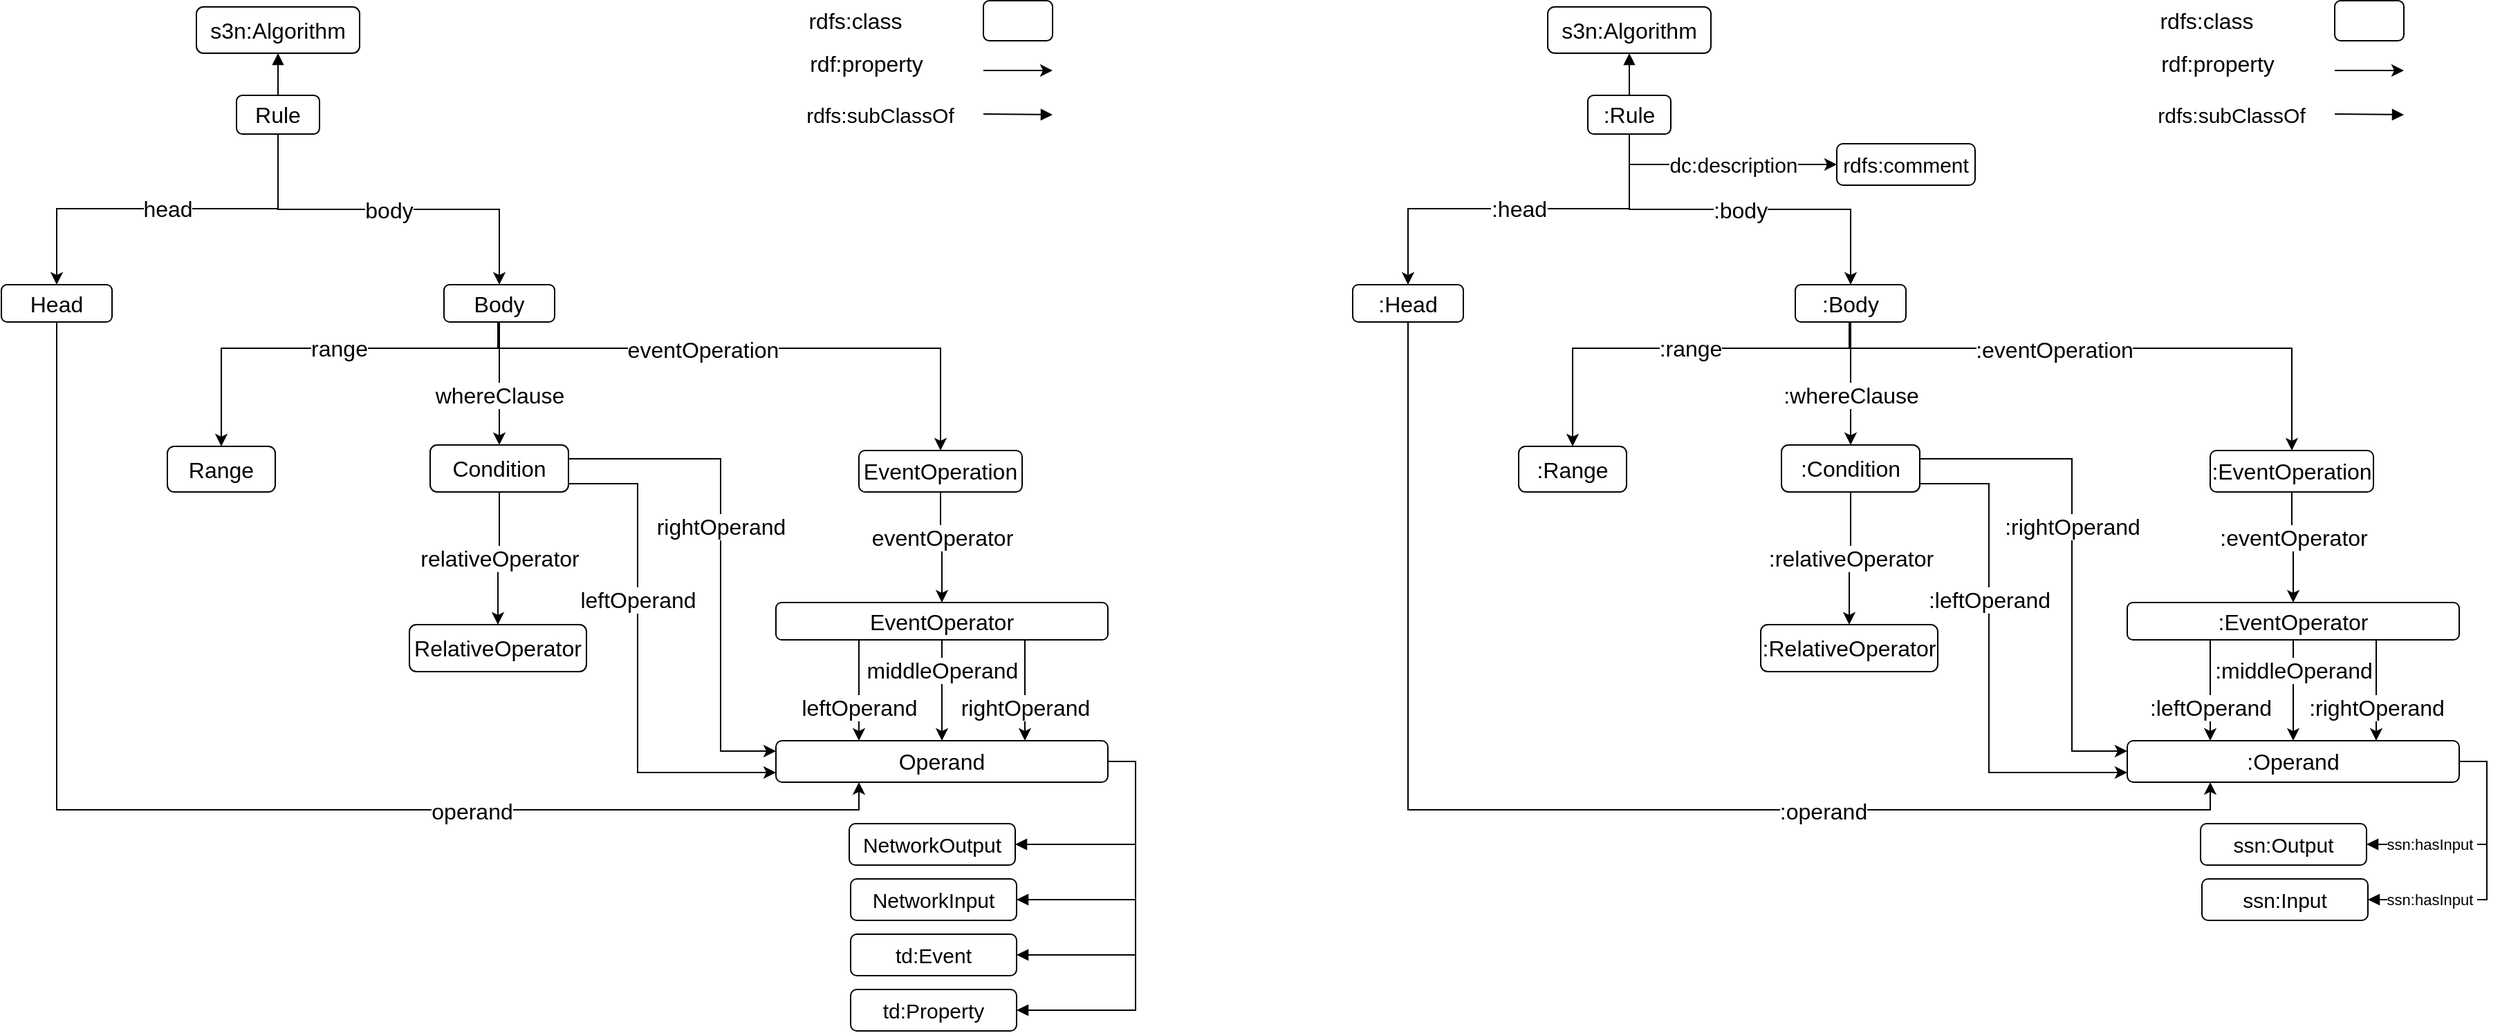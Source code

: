 <mxfile version="14.9.6" type="github">
  <diagram id="hXH0b08AQQ2d4b1TRlAv" name="Page-1">
    <mxGraphModel dx="1452" dy="494" grid="1" gridSize="10" guides="1" tooltips="1" connect="1" arrows="1" fold="1" page="1" pageScale="1" pageWidth="850" pageHeight="1100" math="0" shadow="0">
      <root>
        <mxCell id="0" />
        <mxCell id="1" parent="0" />
        <mxCell id="DkS0qUybiG9C6d9SKH95-21" value="&lt;div style=&quot;font-size: 16px;&quot;&gt;head&lt;/div&gt;" style="edgeStyle=orthogonalEdgeStyle;rounded=0;orthogonalLoop=1;jettySize=auto;html=1;exitX=0.5;exitY=1;exitDx=0;exitDy=0;entryX=0.5;entryY=0;entryDx=0;entryDy=0;fontSize=16;" parent="1" source="Xk2s04xOXf3aWBStU-uE-1" target="DkS0qUybiG9C6d9SKH95-1" edge="1">
          <mxGeometry relative="1" as="geometry">
            <Array as="points">
              <mxPoint x="213" y="175" />
              <mxPoint x="53" y="175" />
            </Array>
          </mxGeometry>
        </mxCell>
        <mxCell id="DkS0qUybiG9C6d9SKH95-59" value="body" style="edgeStyle=orthogonalEdgeStyle;rounded=0;orthogonalLoop=1;jettySize=auto;html=1;exitX=0.5;exitY=1;exitDx=0;exitDy=0;entryX=0.5;entryY=0;entryDx=0;entryDy=0;fontSize=16;" parent="1" source="Xk2s04xOXf3aWBStU-uE-1" target="DkS0qUybiG9C6d9SKH95-2" edge="1">
          <mxGeometry relative="1" as="geometry" />
        </mxCell>
        <mxCell id="DkS0qUybiG9C6d9SKH95-69" value="" style="edgeStyle=orthogonalEdgeStyle;rounded=0;orthogonalLoop=1;jettySize=auto;html=1;fontSize=16;endArrow=block;endFill=1;" parent="1" source="Xk2s04xOXf3aWBStU-uE-1" target="DkS0qUybiG9C6d9SKH95-67" edge="1">
          <mxGeometry relative="1" as="geometry" />
        </mxCell>
        <mxCell id="Xk2s04xOXf3aWBStU-uE-1" value="Rule" style="rounded=1;whiteSpace=wrap;html=1;fontSize=16;" parent="1" vertex="1">
          <mxGeometry x="183" y="93" width="60" height="28" as="geometry" />
        </mxCell>
        <mxCell id="DkS0qUybiG9C6d9SKH95-56" style="edgeStyle=orthogonalEdgeStyle;rounded=0;orthogonalLoop=1;jettySize=auto;html=1;exitX=0.5;exitY=1;exitDx=0;exitDy=0;entryX=0.25;entryY=1;entryDx=0;entryDy=0;fontSize=16;" parent="1" source="DkS0qUybiG9C6d9SKH95-1" target="DkS0qUybiG9C6d9SKH95-33" edge="1">
          <mxGeometry relative="1" as="geometry" />
        </mxCell>
        <mxCell id="DkS0qUybiG9C6d9SKH95-58" value="operand" style="edgeLabel;html=1;align=center;verticalAlign=middle;resizable=0;points=[];fontSize=16;" parent="DkS0qUybiG9C6d9SKH95-56" vertex="1" connectable="0">
          <mxGeometry x="0.369" y="-1" relative="1" as="geometry">
            <mxPoint as="offset" />
          </mxGeometry>
        </mxCell>
        <mxCell id="DkS0qUybiG9C6d9SKH95-1" value="Head" style="rounded=1;whiteSpace=wrap;html=1;fontSize=16;" parent="1" vertex="1">
          <mxGeometry x="13" y="230" width="80" height="27" as="geometry" />
        </mxCell>
        <mxCell id="DkS0qUybiG9C6d9SKH95-25" style="edgeStyle=orthogonalEdgeStyle;rounded=0;orthogonalLoop=1;jettySize=auto;html=1;exitX=0.5;exitY=1;exitDx=0;exitDy=0;fontSize=16;" parent="1" source="DkS0qUybiG9C6d9SKH95-2" target="DkS0qUybiG9C6d9SKH95-4" edge="1">
          <mxGeometry relative="1" as="geometry">
            <Array as="points">
              <mxPoint x="372" y="276" />
              <mxPoint x="692" y="276" />
            </Array>
          </mxGeometry>
        </mxCell>
        <mxCell id="DkS0qUybiG9C6d9SKH95-26" value="eventOperation" style="edgeLabel;html=1;align=center;verticalAlign=middle;resizable=0;points=[];fontSize=16;" parent="DkS0qUybiG9C6d9SKH95-25" vertex="1" connectable="0">
          <mxGeometry x="-0.579" y="-1" relative="1" as="geometry">
            <mxPoint x="81" as="offset" />
          </mxGeometry>
        </mxCell>
        <mxCell id="DkS0qUybiG9C6d9SKH95-39" value="whereClause" style="edgeStyle=orthogonalEdgeStyle;rounded=0;orthogonalLoop=1;jettySize=auto;html=1;exitX=0.5;exitY=1;exitDx=0;exitDy=0;entryX=0.5;entryY=0;entryDx=0;entryDy=0;fontSize=16;" parent="1" source="DkS0qUybiG9C6d9SKH95-2" target="DkS0qUybiG9C6d9SKH95-7" edge="1">
          <mxGeometry x="0.191" relative="1" as="geometry">
            <mxPoint as="offset" />
          </mxGeometry>
        </mxCell>
        <mxCell id="DkS0qUybiG9C6d9SKH95-49" style="edgeStyle=orthogonalEdgeStyle;rounded=0;orthogonalLoop=1;jettySize=auto;html=1;exitX=0.5;exitY=1;exitDx=0;exitDy=0;fontSize=16;entryX=0.5;entryY=0;entryDx=0;entryDy=0;" parent="1" source="DkS0qUybiG9C6d9SKH95-2" target="DkS0qUybiG9C6d9SKH95-8" edge="1">
          <mxGeometry relative="1" as="geometry">
            <Array as="points">
              <mxPoint x="372" y="276" />
              <mxPoint x="152" y="276" />
            </Array>
          </mxGeometry>
        </mxCell>
        <mxCell id="DkS0qUybiG9C6d9SKH95-50" value="range" style="edgeLabel;html=1;align=center;verticalAlign=middle;resizable=0;points=[];fontSize=16;" parent="DkS0qUybiG9C6d9SKH95-49" vertex="1" connectable="0">
          <mxGeometry x="0.184" y="3" relative="1" as="geometry">
            <mxPoint x="37" y="-3" as="offset" />
          </mxGeometry>
        </mxCell>
        <mxCell id="DkS0qUybiG9C6d9SKH95-2" value="Body" style="rounded=1;whiteSpace=wrap;html=1;fontSize=16;" parent="1" vertex="1">
          <mxGeometry x="333" y="230" width="80" height="27" as="geometry" />
        </mxCell>
        <mxCell id="DkS0qUybiG9C6d9SKH95-28" style="edgeStyle=orthogonalEdgeStyle;rounded=0;orthogonalLoop=1;jettySize=auto;html=1;exitX=0.5;exitY=1;exitDx=0;exitDy=0;entryX=0.5;entryY=0;entryDx=0;entryDy=0;fontSize=16;" parent="1" source="DkS0qUybiG9C6d9SKH95-4" target="DkS0qUybiG9C6d9SKH95-27" edge="1">
          <mxGeometry relative="1" as="geometry" />
        </mxCell>
        <mxCell id="DkS0qUybiG9C6d9SKH95-29" value="eventOperator" style="edgeLabel;html=1;align=center;verticalAlign=middle;resizable=0;points=[];fontSize=16;" parent="DkS0qUybiG9C6d9SKH95-28" vertex="1" connectable="0">
          <mxGeometry x="-0.19" y="-3" relative="1" as="geometry">
            <mxPoint x="4" as="offset" />
          </mxGeometry>
        </mxCell>
        <mxCell id="DkS0qUybiG9C6d9SKH95-4" value="&lt;font style=&quot;font-size: 16px;&quot;&gt;EventOperation&lt;/font&gt;" style="rounded=1;whiteSpace=wrap;html=1;fontSize=16;" parent="1" vertex="1">
          <mxGeometry x="633" y="350" width="118" height="30" as="geometry" />
        </mxCell>
        <mxCell id="DkS0qUybiG9C6d9SKH95-43" value="relativeOperator" style="edgeStyle=orthogonalEdgeStyle;rounded=0;orthogonalLoop=1;jettySize=auto;html=1;exitX=0.5;exitY=1;exitDx=0;exitDy=0;entryX=0.5;entryY=0;entryDx=0;entryDy=0;fontSize=16;" parent="1" source="DkS0qUybiG9C6d9SKH95-7" target="DkS0qUybiG9C6d9SKH95-32" edge="1">
          <mxGeometry relative="1" as="geometry" />
        </mxCell>
        <mxCell id="DkS0qUybiG9C6d9SKH95-61" value="leftOperand" style="edgeStyle=orthogonalEdgeStyle;rounded=0;orthogonalLoop=1;jettySize=auto;html=1;exitX=1;exitY=0.75;exitDx=0;exitDy=0;entryX=0;entryY=0.75;entryDx=0;entryDy=0;fontSize=16;" parent="1" source="DkS0qUybiG9C6d9SKH95-7" target="DkS0qUybiG9C6d9SKH95-33" edge="1">
          <mxGeometry x="-0.25" relative="1" as="geometry">
            <Array as="points">
              <mxPoint x="423" y="374" />
              <mxPoint x="473" y="374" />
              <mxPoint x="473" y="583" />
              <mxPoint x="573" y="583" />
            </Array>
            <mxPoint as="offset" />
            <mxPoint x="431" y="373.75" as="sourcePoint" />
            <mxPoint x="573" y="587.75" as="targetPoint" />
          </mxGeometry>
        </mxCell>
        <mxCell id="DkS0qUybiG9C6d9SKH95-62" value="rightOperand" style="edgeStyle=orthogonalEdgeStyle;rounded=0;orthogonalLoop=1;jettySize=auto;html=1;exitX=1;exitY=0.25;exitDx=0;exitDy=0;fontSize=16;entryX=0;entryY=0.25;entryDx=0;entryDy=0;" parent="1" source="DkS0qUybiG9C6d9SKH95-7" target="DkS0qUybiG9C6d9SKH95-33" edge="1">
          <mxGeometry x="-0.116" relative="1" as="geometry">
            <Array as="points">
              <mxPoint x="431" y="356" />
              <mxPoint x="533" y="356" />
              <mxPoint x="533" y="568" />
              <mxPoint x="573" y="568" />
            </Array>
            <mxPoint as="offset" />
            <mxPoint x="533" y="520" as="targetPoint" />
          </mxGeometry>
        </mxCell>
        <mxCell id="DkS0qUybiG9C6d9SKH95-7" value="Condition" style="rounded=1;whiteSpace=wrap;html=1;fontSize=16;" parent="1" vertex="1">
          <mxGeometry x="323" y="346" width="100" height="34" as="geometry" />
        </mxCell>
        <mxCell id="DkS0qUybiG9C6d9SKH95-8" value="Range" style="rounded=1;whiteSpace=wrap;html=1;fontSize=16;" parent="1" vertex="1">
          <mxGeometry x="133" y="347" width="78" height="33" as="geometry" />
        </mxCell>
        <mxCell id="DkS0qUybiG9C6d9SKH95-36" value="middleOperand" style="edgeStyle=orthogonalEdgeStyle;rounded=0;orthogonalLoop=1;jettySize=auto;html=1;exitX=0.5;exitY=1;exitDx=0;exitDy=0;entryX=0.5;entryY=0;entryDx=0;entryDy=0;fontSize=16;" parent="1" source="DkS0qUybiG9C6d9SKH95-27" target="DkS0qUybiG9C6d9SKH95-33" edge="1">
          <mxGeometry x="-0.397" relative="1" as="geometry">
            <mxPoint as="offset" />
          </mxGeometry>
        </mxCell>
        <mxCell id="DkS0qUybiG9C6d9SKH95-37" value="rightOperand" style="edgeStyle=orthogonalEdgeStyle;rounded=0;orthogonalLoop=1;jettySize=auto;html=1;exitX=0.75;exitY=1;exitDx=0;exitDy=0;entryX=0.75;entryY=0;entryDx=0;entryDy=0;fontSize=16;" parent="1" source="DkS0qUybiG9C6d9SKH95-27" target="DkS0qUybiG9C6d9SKH95-33" edge="1">
          <mxGeometry x="0.343" relative="1" as="geometry">
            <mxPoint as="offset" />
          </mxGeometry>
        </mxCell>
        <mxCell id="DkS0qUybiG9C6d9SKH95-38" value="leftOperand" style="edgeStyle=orthogonalEdgeStyle;rounded=0;orthogonalLoop=1;jettySize=auto;html=1;exitX=0.25;exitY=1;exitDx=0;exitDy=0;entryX=0.25;entryY=0;entryDx=0;entryDy=0;fontSize=16;" parent="1" source="DkS0qUybiG9C6d9SKH95-27" target="DkS0qUybiG9C6d9SKH95-33" edge="1">
          <mxGeometry x="0.343" relative="1" as="geometry">
            <Array as="points">
              <mxPoint x="633" y="487" />
              <mxPoint x="633" y="560" />
            </Array>
            <mxPoint as="offset" />
          </mxGeometry>
        </mxCell>
        <mxCell id="DkS0qUybiG9C6d9SKH95-27" value="EventOperator" style="rounded=1;whiteSpace=wrap;html=1;fontSize=16;" parent="1" vertex="1">
          <mxGeometry x="573" y="460" width="240" height="27" as="geometry" />
        </mxCell>
        <mxCell id="DkS0qUybiG9C6d9SKH95-32" value="RelativeOperator" style="rounded=1;whiteSpace=wrap;html=1;fontSize=16;" parent="1" vertex="1">
          <mxGeometry x="308" y="476" width="128" height="34" as="geometry" />
        </mxCell>
        <mxCell id="0NEytiDxtr_dVIwIbHbm-5" style="edgeStyle=orthogonalEdgeStyle;rounded=0;orthogonalLoop=1;jettySize=auto;html=1;exitX=1;exitY=0.5;exitDx=0;exitDy=0;entryX=1;entryY=0.5;entryDx=0;entryDy=0;endArrow=block;endFill=1;" parent="1" source="DkS0qUybiG9C6d9SKH95-33" target="0NEytiDxtr_dVIwIbHbm-3" edge="1">
          <mxGeometry relative="1" as="geometry" />
        </mxCell>
        <mxCell id="0NEytiDxtr_dVIwIbHbm-9" style="edgeStyle=orthogonalEdgeStyle;rounded=0;orthogonalLoop=1;jettySize=auto;html=1;exitX=1;exitY=0.5;exitDx=0;exitDy=0;entryX=1;entryY=0.5;entryDx=0;entryDy=0;endArrow=block;endFill=1;" parent="1" source="DkS0qUybiG9C6d9SKH95-33" target="0NEytiDxtr_dVIwIbHbm-4" edge="1">
          <mxGeometry relative="1" as="geometry" />
        </mxCell>
        <mxCell id="0NEytiDxtr_dVIwIbHbm-10" style="edgeStyle=orthogonalEdgeStyle;rounded=0;orthogonalLoop=1;jettySize=auto;html=1;exitX=1;exitY=0.5;exitDx=0;exitDy=0;entryX=1;entryY=0.5;entryDx=0;entryDy=0;endArrow=block;endFill=1;" parent="1" source="DkS0qUybiG9C6d9SKH95-33" target="0NEytiDxtr_dVIwIbHbm-7" edge="1">
          <mxGeometry relative="1" as="geometry" />
        </mxCell>
        <mxCell id="0NEytiDxtr_dVIwIbHbm-11" style="edgeStyle=orthogonalEdgeStyle;rounded=0;orthogonalLoop=1;jettySize=auto;html=1;exitX=1;exitY=0.5;exitDx=0;exitDy=0;entryX=1;entryY=0.5;entryDx=0;entryDy=0;endArrow=block;endFill=1;" parent="1" source="DkS0qUybiG9C6d9SKH95-33" target="0NEytiDxtr_dVIwIbHbm-8" edge="1">
          <mxGeometry relative="1" as="geometry" />
        </mxCell>
        <mxCell id="DkS0qUybiG9C6d9SKH95-33" value="&lt;font style=&quot;font-size: 16px;&quot;&gt;Operand&lt;/font&gt;" style="rounded=1;whiteSpace=wrap;html=1;fontSize=16;" parent="1" vertex="1">
          <mxGeometry x="573" y="560" width="240" height="30" as="geometry" />
        </mxCell>
        <mxCell id="DkS0qUybiG9C6d9SKH95-63" value="" style="rounded=1;whiteSpace=wrap;html=1;fontSize=16;" parent="1" vertex="1">
          <mxGeometry x="723" y="24.5" width="50" height="29" as="geometry" />
        </mxCell>
        <mxCell id="DkS0qUybiG9C6d9SKH95-64" value="rdfs:class" style="text;html=1;align=center;verticalAlign=middle;resizable=0;points=[];autosize=1;strokeColor=none;fontSize=16;" parent="1" vertex="1">
          <mxGeometry x="590" y="29" width="80" height="20" as="geometry" />
        </mxCell>
        <mxCell id="DkS0qUybiG9C6d9SKH95-65" value="rdf:property" style="text;html=1;align=center;verticalAlign=middle;resizable=0;points=[];autosize=1;strokeColor=none;fontSize=16;" parent="1" vertex="1">
          <mxGeometry x="588" y="60" width="100" height="20" as="geometry" />
        </mxCell>
        <mxCell id="DkS0qUybiG9C6d9SKH95-66" value="" style="endArrow=classic;html=1;fontSize=16;" parent="1" edge="1">
          <mxGeometry width="50" height="50" relative="1" as="geometry">
            <mxPoint x="723" y="75" as="sourcePoint" />
            <mxPoint x="773" y="75" as="targetPoint" />
          </mxGeometry>
        </mxCell>
        <mxCell id="DkS0qUybiG9C6d9SKH95-67" value="s3n:Algorithm" style="rounded=1;whiteSpace=wrap;html=1;fontSize=16;" parent="1" vertex="1">
          <mxGeometry x="154" y="29" width="118" height="33.5" as="geometry" />
        </mxCell>
        <mxCell id="DkS0qUybiG9C6d9SKH95-71" value="rdfs:subClassOf" style="text;html=1;align=center;verticalAlign=middle;resizable=0;points=[];autosize=1;strokeColor=none;fontSize=15;" parent="1" vertex="1">
          <mxGeometry x="588" y="97" width="120" height="20" as="geometry" />
        </mxCell>
        <mxCell id="DkS0qUybiG9C6d9SKH95-72" value="" style="endArrow=block;html=1;fontSize=16;endFill=1;" parent="1" edge="1">
          <mxGeometry width="50" height="50" relative="1" as="geometry">
            <mxPoint x="723" y="106.5" as="sourcePoint" />
            <mxPoint x="773" y="107" as="targetPoint" />
          </mxGeometry>
        </mxCell>
        <mxCell id="0NEytiDxtr_dVIwIbHbm-3" value="NetworkOutput" style="rounded=1;whiteSpace=wrap;html=1;fontSize=15;" parent="1" vertex="1">
          <mxGeometry x="626" y="620" width="120" height="30" as="geometry" />
        </mxCell>
        <mxCell id="0NEytiDxtr_dVIwIbHbm-4" value="NetworkInput" style="rounded=1;whiteSpace=wrap;html=1;fontSize=15;" parent="1" vertex="1">
          <mxGeometry x="627" y="660" width="120" height="30" as="geometry" />
        </mxCell>
        <mxCell id="0NEytiDxtr_dVIwIbHbm-7" value="td:Event" style="rounded=1;whiteSpace=wrap;html=1;fontSize=15;" parent="1" vertex="1">
          <mxGeometry x="627" y="700" width="120" height="30" as="geometry" />
        </mxCell>
        <mxCell id="0NEytiDxtr_dVIwIbHbm-8" value="td:Property" style="rounded=1;whiteSpace=wrap;html=1;fontSize=15;" parent="1" vertex="1">
          <mxGeometry x="627" y="740" width="120" height="30" as="geometry" />
        </mxCell>
        <mxCell id="CYrAf00t9bVjjDzuwgGf-1" value="&lt;div style=&quot;font-size: 16px&quot;&gt;:head&lt;/div&gt;" style="edgeStyle=orthogonalEdgeStyle;rounded=0;orthogonalLoop=1;jettySize=auto;html=1;exitX=0.5;exitY=1;exitDx=0;exitDy=0;entryX=0.5;entryY=0;entryDx=0;entryDy=0;fontSize=16;" parent="1" source="CYrAf00t9bVjjDzuwgGf-4" target="CYrAf00t9bVjjDzuwgGf-7" edge="1">
          <mxGeometry relative="1" as="geometry">
            <Array as="points">
              <mxPoint x="1190" y="175" />
              <mxPoint x="1030" y="175" />
            </Array>
          </mxGeometry>
        </mxCell>
        <mxCell id="CYrAf00t9bVjjDzuwgGf-2" value=":body" style="edgeStyle=orthogonalEdgeStyle;rounded=0;orthogonalLoop=1;jettySize=auto;html=1;exitX=0.5;exitY=1;exitDx=0;exitDy=0;entryX=0.5;entryY=0;entryDx=0;entryDy=0;fontSize=16;" parent="1" source="CYrAf00t9bVjjDzuwgGf-4" target="CYrAf00t9bVjjDzuwgGf-13" edge="1">
          <mxGeometry relative="1" as="geometry" />
        </mxCell>
        <mxCell id="CYrAf00t9bVjjDzuwgGf-3" value="" style="edgeStyle=orthogonalEdgeStyle;rounded=0;orthogonalLoop=1;jettySize=auto;html=1;fontSize=16;endArrow=block;endFill=1;" parent="1" source="CYrAf00t9bVjjDzuwgGf-4" target="CYrAf00t9bVjjDzuwgGf-36" edge="1">
          <mxGeometry relative="1" as="geometry" />
        </mxCell>
        <mxCell id="CYrAf00t9bVjjDzuwgGf-4" value=":Rule" style="rounded=1;whiteSpace=wrap;html=1;fontSize=16;" parent="1" vertex="1">
          <mxGeometry x="1160" y="93" width="60" height="28" as="geometry" />
        </mxCell>
        <mxCell id="CYrAf00t9bVjjDzuwgGf-5" style="edgeStyle=orthogonalEdgeStyle;rounded=0;orthogonalLoop=1;jettySize=auto;html=1;exitX=0.5;exitY=1;exitDx=0;exitDy=0;entryX=0.25;entryY=1;entryDx=0;entryDy=0;fontSize=16;" parent="1" source="CYrAf00t9bVjjDzuwgGf-7" target="CYrAf00t9bVjjDzuwgGf-31" edge="1">
          <mxGeometry relative="1" as="geometry" />
        </mxCell>
        <mxCell id="CYrAf00t9bVjjDzuwgGf-6" value=":operand" style="edgeLabel;html=1;align=center;verticalAlign=middle;resizable=0;points=[];fontSize=16;" parent="CYrAf00t9bVjjDzuwgGf-5" vertex="1" connectable="0">
          <mxGeometry x="0.369" y="-1" relative="1" as="geometry">
            <mxPoint as="offset" />
          </mxGeometry>
        </mxCell>
        <mxCell id="CYrAf00t9bVjjDzuwgGf-7" value=":Head" style="rounded=1;whiteSpace=wrap;html=1;fontSize=16;" parent="1" vertex="1">
          <mxGeometry x="990" y="230" width="80" height="27" as="geometry" />
        </mxCell>
        <mxCell id="CYrAf00t9bVjjDzuwgGf-8" style="edgeStyle=orthogonalEdgeStyle;rounded=0;orthogonalLoop=1;jettySize=auto;html=1;exitX=0.5;exitY=1;exitDx=0;exitDy=0;fontSize=16;" parent="1" source="CYrAf00t9bVjjDzuwgGf-13" target="CYrAf00t9bVjjDzuwgGf-16" edge="1">
          <mxGeometry relative="1" as="geometry">
            <Array as="points">
              <mxPoint x="1349" y="276" />
              <mxPoint x="1669" y="276" />
            </Array>
          </mxGeometry>
        </mxCell>
        <mxCell id="CYrAf00t9bVjjDzuwgGf-9" value=":eventOperation" style="edgeLabel;html=1;align=center;verticalAlign=middle;resizable=0;points=[];fontSize=16;" parent="CYrAf00t9bVjjDzuwgGf-8" vertex="1" connectable="0">
          <mxGeometry x="-0.579" y="-1" relative="1" as="geometry">
            <mxPoint x="81" as="offset" />
          </mxGeometry>
        </mxCell>
        <mxCell id="CYrAf00t9bVjjDzuwgGf-10" value=":whereClause" style="edgeStyle=orthogonalEdgeStyle;rounded=0;orthogonalLoop=1;jettySize=auto;html=1;exitX=0.5;exitY=1;exitDx=0;exitDy=0;entryX=0.5;entryY=0;entryDx=0;entryDy=0;fontSize=16;" parent="1" source="CYrAf00t9bVjjDzuwgGf-13" target="CYrAf00t9bVjjDzuwgGf-20" edge="1">
          <mxGeometry x="0.191" relative="1" as="geometry">
            <mxPoint as="offset" />
          </mxGeometry>
        </mxCell>
        <mxCell id="CYrAf00t9bVjjDzuwgGf-11" style="edgeStyle=orthogonalEdgeStyle;rounded=0;orthogonalLoop=1;jettySize=auto;html=1;exitX=0.5;exitY=1;exitDx=0;exitDy=0;fontSize=16;entryX=0.5;entryY=0;entryDx=0;entryDy=0;" parent="1" source="CYrAf00t9bVjjDzuwgGf-13" target="CYrAf00t9bVjjDzuwgGf-21" edge="1">
          <mxGeometry relative="1" as="geometry">
            <Array as="points">
              <mxPoint x="1349" y="276" />
              <mxPoint x="1129" y="276" />
            </Array>
          </mxGeometry>
        </mxCell>
        <mxCell id="CYrAf00t9bVjjDzuwgGf-12" value=":range" style="edgeLabel;html=1;align=center;verticalAlign=middle;resizable=0;points=[];fontSize=16;" parent="CYrAf00t9bVjjDzuwgGf-11" vertex="1" connectable="0">
          <mxGeometry x="0.184" y="3" relative="1" as="geometry">
            <mxPoint x="37" y="-3" as="offset" />
          </mxGeometry>
        </mxCell>
        <mxCell id="CYrAf00t9bVjjDzuwgGf-13" value=":Body" style="rounded=1;whiteSpace=wrap;html=1;fontSize=16;" parent="1" vertex="1">
          <mxGeometry x="1310" y="230" width="80" height="27" as="geometry" />
        </mxCell>
        <mxCell id="CYrAf00t9bVjjDzuwgGf-14" style="edgeStyle=orthogonalEdgeStyle;rounded=0;orthogonalLoop=1;jettySize=auto;html=1;exitX=0.5;exitY=1;exitDx=0;exitDy=0;entryX=0.5;entryY=0;entryDx=0;entryDy=0;fontSize=16;" parent="1" source="CYrAf00t9bVjjDzuwgGf-16" target="CYrAf00t9bVjjDzuwgGf-25" edge="1">
          <mxGeometry relative="1" as="geometry" />
        </mxCell>
        <mxCell id="CYrAf00t9bVjjDzuwgGf-15" value=":eventOperator" style="edgeLabel;html=1;align=center;verticalAlign=middle;resizable=0;points=[];fontSize=16;" parent="CYrAf00t9bVjjDzuwgGf-14" vertex="1" connectable="0">
          <mxGeometry x="-0.19" y="-3" relative="1" as="geometry">
            <mxPoint x="4" as="offset" />
          </mxGeometry>
        </mxCell>
        <mxCell id="CYrAf00t9bVjjDzuwgGf-16" value="&lt;font style=&quot;font-size: 16px&quot;&gt;:EventOperation&lt;/font&gt;" style="rounded=1;whiteSpace=wrap;html=1;fontSize=16;" parent="1" vertex="1">
          <mxGeometry x="1610" y="350" width="118" height="30" as="geometry" />
        </mxCell>
        <mxCell id="CYrAf00t9bVjjDzuwgGf-17" value=":relativeOperator" style="edgeStyle=orthogonalEdgeStyle;rounded=0;orthogonalLoop=1;jettySize=auto;html=1;exitX=0.5;exitY=1;exitDx=0;exitDy=0;entryX=0.5;entryY=0;entryDx=0;entryDy=0;fontSize=16;" parent="1" source="CYrAf00t9bVjjDzuwgGf-20" target="CYrAf00t9bVjjDzuwgGf-26" edge="1">
          <mxGeometry relative="1" as="geometry" />
        </mxCell>
        <mxCell id="CYrAf00t9bVjjDzuwgGf-18" value=":leftOperand" style="edgeStyle=orthogonalEdgeStyle;rounded=0;orthogonalLoop=1;jettySize=auto;html=1;exitX=1;exitY=0.75;exitDx=0;exitDy=0;entryX=0;entryY=0.75;entryDx=0;entryDy=0;fontSize=16;" parent="1" source="CYrAf00t9bVjjDzuwgGf-20" target="CYrAf00t9bVjjDzuwgGf-31" edge="1">
          <mxGeometry x="-0.25" relative="1" as="geometry">
            <Array as="points">
              <mxPoint x="1400" y="374" />
              <mxPoint x="1450" y="374" />
              <mxPoint x="1450" y="583" />
              <mxPoint x="1550" y="583" />
            </Array>
            <mxPoint as="offset" />
            <mxPoint x="1408" y="373.75" as="sourcePoint" />
            <mxPoint x="1550" y="587.75" as="targetPoint" />
          </mxGeometry>
        </mxCell>
        <mxCell id="CYrAf00t9bVjjDzuwgGf-19" value=":rightOperand" style="edgeStyle=orthogonalEdgeStyle;rounded=0;orthogonalLoop=1;jettySize=auto;html=1;exitX=1;exitY=0.25;exitDx=0;exitDy=0;fontSize=16;entryX=0;entryY=0.25;entryDx=0;entryDy=0;" parent="1" source="CYrAf00t9bVjjDzuwgGf-20" target="CYrAf00t9bVjjDzuwgGf-31" edge="1">
          <mxGeometry x="-0.116" relative="1" as="geometry">
            <Array as="points">
              <mxPoint x="1408" y="356" />
              <mxPoint x="1510" y="356" />
              <mxPoint x="1510" y="568" />
              <mxPoint x="1550" y="568" />
            </Array>
            <mxPoint as="offset" />
            <mxPoint x="1510" y="520" as="targetPoint" />
          </mxGeometry>
        </mxCell>
        <mxCell id="CYrAf00t9bVjjDzuwgGf-20" value=":Condition" style="rounded=1;whiteSpace=wrap;html=1;fontSize=16;" parent="1" vertex="1">
          <mxGeometry x="1300" y="346" width="100" height="34" as="geometry" />
        </mxCell>
        <mxCell id="CYrAf00t9bVjjDzuwgGf-21" value=":Range" style="rounded=1;whiteSpace=wrap;html=1;fontSize=16;" parent="1" vertex="1">
          <mxGeometry x="1110" y="347" width="78" height="33" as="geometry" />
        </mxCell>
        <mxCell id="CYrAf00t9bVjjDzuwgGf-22" value=":middleOperand" style="edgeStyle=orthogonalEdgeStyle;rounded=0;orthogonalLoop=1;jettySize=auto;html=1;exitX=0.5;exitY=1;exitDx=0;exitDy=0;entryX=0.5;entryY=0;entryDx=0;entryDy=0;fontSize=16;" parent="1" source="CYrAf00t9bVjjDzuwgGf-25" target="CYrAf00t9bVjjDzuwgGf-31" edge="1">
          <mxGeometry x="-0.397" relative="1" as="geometry">
            <mxPoint as="offset" />
          </mxGeometry>
        </mxCell>
        <mxCell id="CYrAf00t9bVjjDzuwgGf-23" value=":rightOperand" style="edgeStyle=orthogonalEdgeStyle;rounded=0;orthogonalLoop=1;jettySize=auto;html=1;exitX=0.75;exitY=1;exitDx=0;exitDy=0;entryX=0.75;entryY=0;entryDx=0;entryDy=0;fontSize=16;" parent="1" source="CYrAf00t9bVjjDzuwgGf-25" target="CYrAf00t9bVjjDzuwgGf-31" edge="1">
          <mxGeometry x="0.343" relative="1" as="geometry">
            <mxPoint as="offset" />
          </mxGeometry>
        </mxCell>
        <mxCell id="CYrAf00t9bVjjDzuwgGf-24" value=":leftOperand" style="edgeStyle=orthogonalEdgeStyle;rounded=0;orthogonalLoop=1;jettySize=auto;html=1;exitX=0.25;exitY=1;exitDx=0;exitDy=0;entryX=0.25;entryY=0;entryDx=0;entryDy=0;fontSize=16;" parent="1" source="CYrAf00t9bVjjDzuwgGf-25" target="CYrAf00t9bVjjDzuwgGf-31" edge="1">
          <mxGeometry x="0.343" relative="1" as="geometry">
            <Array as="points">
              <mxPoint x="1610" y="487" />
              <mxPoint x="1610" y="560" />
            </Array>
            <mxPoint as="offset" />
          </mxGeometry>
        </mxCell>
        <mxCell id="CYrAf00t9bVjjDzuwgGf-25" value=":EventOperator" style="rounded=1;whiteSpace=wrap;html=1;fontSize=16;" parent="1" vertex="1">
          <mxGeometry x="1550" y="460" width="240" height="27" as="geometry" />
        </mxCell>
        <mxCell id="CYrAf00t9bVjjDzuwgGf-26" value=":RelativeOperator" style="rounded=1;whiteSpace=wrap;html=1;fontSize=16;" parent="1" vertex="1">
          <mxGeometry x="1285" y="476" width="128" height="34" as="geometry" />
        </mxCell>
        <mxCell id="CYrAf00t9bVjjDzuwgGf-27" style="edgeStyle=orthogonalEdgeStyle;rounded=0;orthogonalLoop=1;jettySize=auto;html=1;exitX=1;exitY=0.5;exitDx=0;exitDy=0;entryX=1;entryY=0.5;entryDx=0;entryDy=0;endArrow=block;endFill=1;" parent="1" source="CYrAf00t9bVjjDzuwgGf-31" target="CYrAf00t9bVjjDzuwgGf-39" edge="1">
          <mxGeometry relative="1" as="geometry" />
        </mxCell>
        <mxCell id="CYrAf00t9bVjjDzuwgGf-50" value="ssn:hasInput&amp;nbsp; " style="edgeLabel;html=1;align=center;verticalAlign=middle;resizable=0;points=[];" parent="CYrAf00t9bVjjDzuwgGf-27" vertex="1" connectable="0">
          <mxGeometry x="0.353" relative="1" as="geometry">
            <mxPoint x="-7" as="offset" />
          </mxGeometry>
        </mxCell>
        <mxCell id="CYrAf00t9bVjjDzuwgGf-28" style="edgeStyle=orthogonalEdgeStyle;rounded=0;orthogonalLoop=1;jettySize=auto;html=1;exitX=1;exitY=0.5;exitDx=0;exitDy=0;entryX=1;entryY=0.5;entryDx=0;entryDy=0;endArrow=block;endFill=1;" parent="1" source="CYrAf00t9bVjjDzuwgGf-31" target="CYrAf00t9bVjjDzuwgGf-40" edge="1">
          <mxGeometry relative="1" as="geometry" />
        </mxCell>
        <mxCell id="CYrAf00t9bVjjDzuwgGf-47" value="ssn:hasInput&amp;nbsp; " style="edgeLabel;html=1;align=center;verticalAlign=middle;resizable=0;points=[];" parent="CYrAf00t9bVjjDzuwgGf-28" vertex="1" connectable="0">
          <mxGeometry x="0.247" y="-2" relative="1" as="geometry">
            <mxPoint x="-32" y="2" as="offset" />
          </mxGeometry>
        </mxCell>
        <mxCell id="CYrAf00t9bVjjDzuwgGf-31" value="&lt;font style=&quot;font-size: 16px&quot;&gt;:Operand&lt;/font&gt;" style="rounded=1;whiteSpace=wrap;html=1;fontSize=16;" parent="1" vertex="1">
          <mxGeometry x="1550" y="560" width="240" height="30" as="geometry" />
        </mxCell>
        <mxCell id="CYrAf00t9bVjjDzuwgGf-32" value="" style="rounded=1;whiteSpace=wrap;html=1;fontSize=16;" parent="1" vertex="1">
          <mxGeometry x="1700" y="24.5" width="50" height="29" as="geometry" />
        </mxCell>
        <mxCell id="CYrAf00t9bVjjDzuwgGf-33" value="rdfs:class" style="text;html=1;align=center;verticalAlign=middle;resizable=0;points=[];autosize=1;strokeColor=none;fontSize=16;" parent="1" vertex="1">
          <mxGeometry x="1567" y="29" width="80" height="20" as="geometry" />
        </mxCell>
        <mxCell id="CYrAf00t9bVjjDzuwgGf-34" value="rdf:property" style="text;html=1;align=center;verticalAlign=middle;resizable=0;points=[];autosize=1;strokeColor=none;fontSize=16;" parent="1" vertex="1">
          <mxGeometry x="1565" y="60" width="100" height="20" as="geometry" />
        </mxCell>
        <mxCell id="CYrAf00t9bVjjDzuwgGf-35" value="" style="endArrow=classic;html=1;fontSize=16;" parent="1" edge="1">
          <mxGeometry width="50" height="50" relative="1" as="geometry">
            <mxPoint x="1700" y="75.0" as="sourcePoint" />
            <mxPoint x="1750" y="75.0" as="targetPoint" />
          </mxGeometry>
        </mxCell>
        <mxCell id="CYrAf00t9bVjjDzuwgGf-36" value="s3n:Algorithm" style="rounded=1;whiteSpace=wrap;html=1;fontSize=16;" parent="1" vertex="1">
          <mxGeometry x="1131" y="29" width="118" height="33.5" as="geometry" />
        </mxCell>
        <mxCell id="CYrAf00t9bVjjDzuwgGf-37" value="rdfs:subClassOf" style="text;html=1;align=center;verticalAlign=middle;resizable=0;points=[];autosize=1;strokeColor=none;fontSize=15;" parent="1" vertex="1">
          <mxGeometry x="1565" y="97" width="120" height="20" as="geometry" />
        </mxCell>
        <mxCell id="CYrAf00t9bVjjDzuwgGf-38" value="" style="endArrow=block;html=1;fontSize=16;endFill=1;" parent="1" edge="1">
          <mxGeometry width="50" height="50" relative="1" as="geometry">
            <mxPoint x="1700" y="106.5" as="sourcePoint" />
            <mxPoint x="1750" y="107.0" as="targetPoint" />
          </mxGeometry>
        </mxCell>
        <mxCell id="CYrAf00t9bVjjDzuwgGf-39" value="ssn:Output" style="rounded=1;whiteSpace=wrap;html=1;fontSize=15;" parent="1" vertex="1">
          <mxGeometry x="1603" y="620" width="120" height="30" as="geometry" />
        </mxCell>
        <mxCell id="CYrAf00t9bVjjDzuwgGf-40" value="ssn:Input" style="rounded=1;whiteSpace=wrap;html=1;fontSize=15;" parent="1" vertex="1">
          <mxGeometry x="1604" y="660" width="120" height="30" as="geometry" />
        </mxCell>
        <mxCell id="CYrAf00t9bVjjDzuwgGf-51" value="dc:description" style="edgeStyle=orthogonalEdgeStyle;rounded=0;orthogonalLoop=1;jettySize=auto;html=1;exitX=0.5;exitY=1;exitDx=0;exitDy=0;entryX=0;entryY=0.5;entryDx=0;entryDy=0;fontSize=15;" parent="1" source="CYrAf00t9bVjjDzuwgGf-4" target="CYrAf00t9bVjjDzuwgGf-52" edge="1">
          <mxGeometry x="0.12" relative="1" as="geometry">
            <mxPoint as="offset" />
            <mxPoint x="1249" y="93" as="sourcePoint" />
          </mxGeometry>
        </mxCell>
        <mxCell id="CYrAf00t9bVjjDzuwgGf-52" value="rdfs:comment" style="rounded=1;whiteSpace=wrap;html=1;fontSize=15;" parent="1" vertex="1">
          <mxGeometry x="1340" y="128" width="100" height="30" as="geometry" />
        </mxCell>
      </root>
    </mxGraphModel>
  </diagram>
</mxfile>
